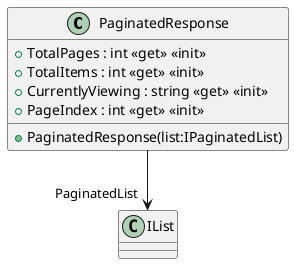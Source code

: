 @startuml
class PaginatedResponse {
    + TotalPages : int <<get>> <<init>>
    + TotalItems : int <<get>> <<init>>
    + CurrentlyViewing : string <<get>> <<init>>
    + PageIndex : int <<get>> <<init>>
    + PaginatedResponse(list:IPaginatedList)
}
PaginatedResponse --> "PaginatedList" IList
@enduml
